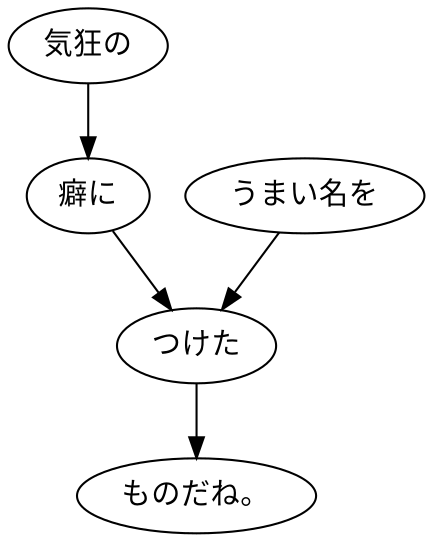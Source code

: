 digraph graph6165 {
	node0 [label="気狂の"];
	node1 [label="癖に"];
	node2 [label="うまい名を"];
	node3 [label="つけた"];
	node4 [label="ものだね。"];
	node0 -> node1;
	node1 -> node3;
	node2 -> node3;
	node3 -> node4;
}
